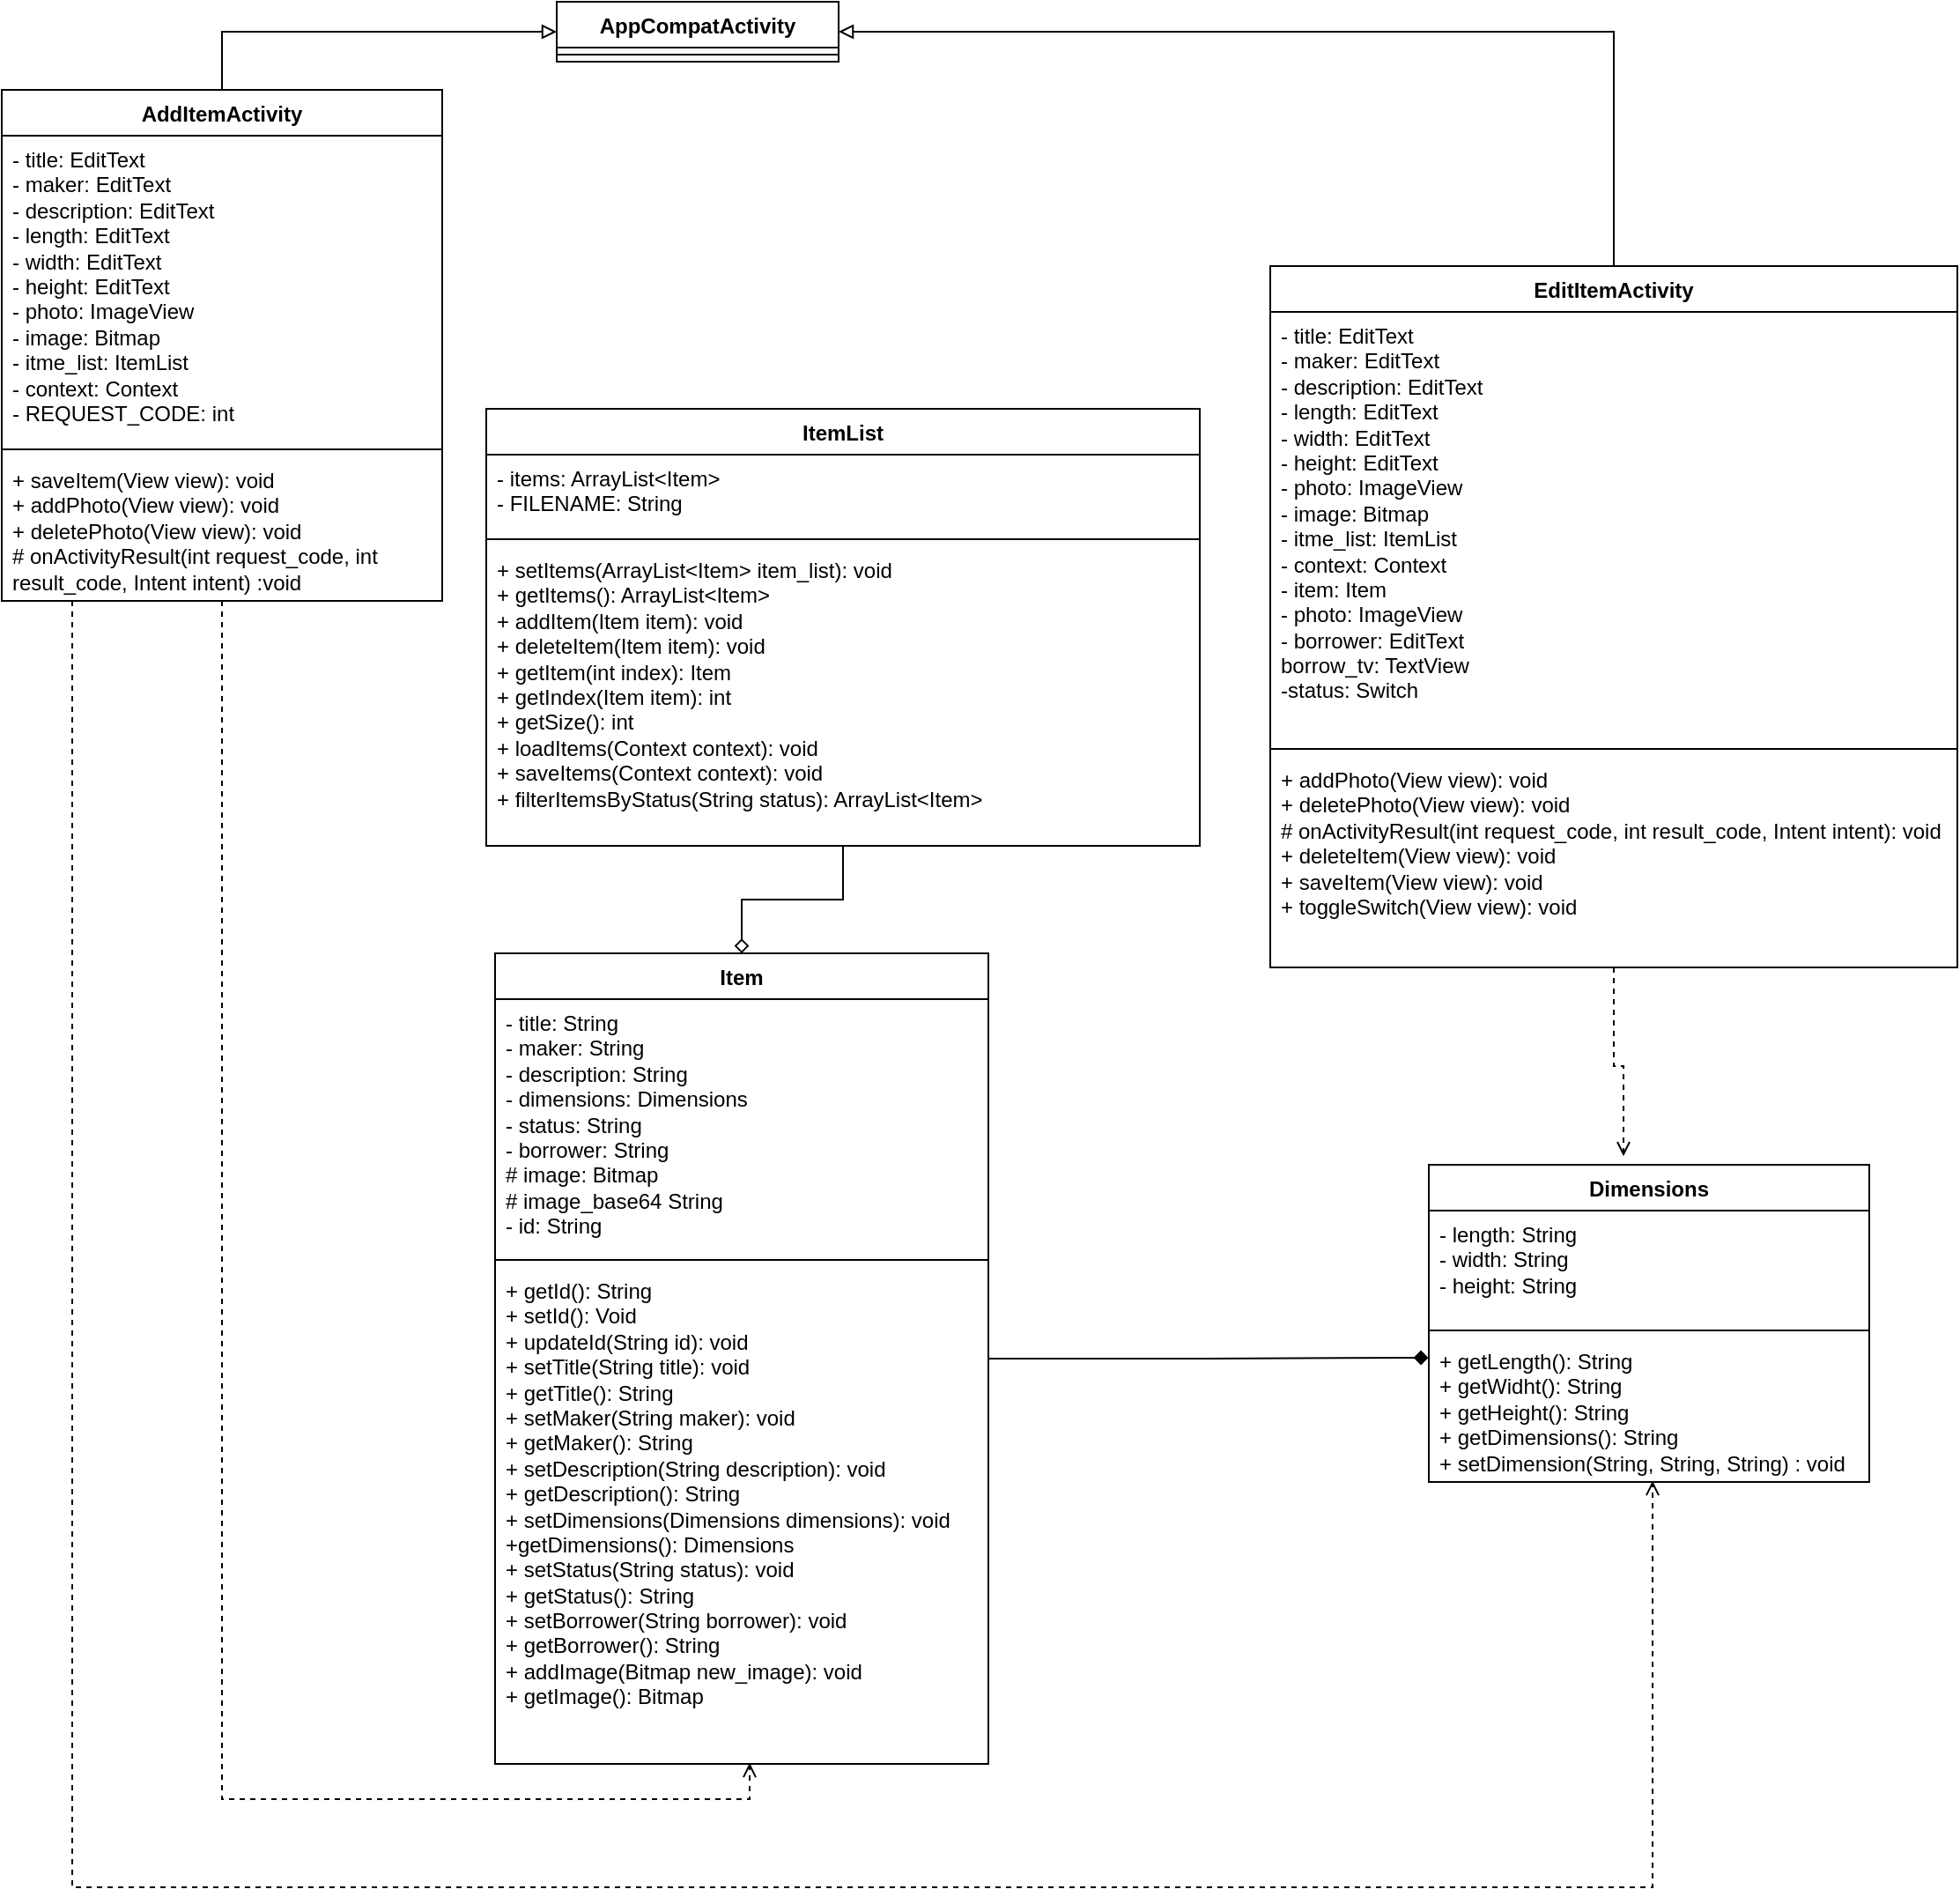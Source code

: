 <mxfile version="24.7.10">
  <diagram id="of6Tuinj1uptbwN1NiVX" name="Page-1">
    <mxGraphModel dx="1260" dy="686" grid="1" gridSize="10" guides="1" tooltips="1" connect="1" arrows="1" fold="1" page="1" pageScale="1" pageWidth="850" pageHeight="1100" math="0" shadow="0">
      <root>
        <mxCell id="0" />
        <mxCell id="1" parent="0" />
        <mxCell id="ejyMx1zrMzZFVg56X0WA-5" value="AppCompatActivity" style="swimlane;fontStyle=1;align=center;verticalAlign=top;childLayout=stackLayout;horizontal=1;startSize=26;horizontalStack=0;resizeParent=1;resizeParentMax=0;resizeLast=0;collapsible=1;marginBottom=0;whiteSpace=wrap;html=1;" parent="1" vertex="1">
          <mxGeometry x="385" y="10" width="160" height="34" as="geometry" />
        </mxCell>
        <mxCell id="ejyMx1zrMzZFVg56X0WA-7" value="" style="line;strokeWidth=1;fillColor=none;align=left;verticalAlign=middle;spacingTop=-1;spacingLeft=3;spacingRight=3;rotatable=0;labelPosition=right;points=[];portConstraint=eastwest;strokeColor=inherit;" parent="ejyMx1zrMzZFVg56X0WA-5" vertex="1">
          <mxGeometry y="26" width="160" height="8" as="geometry" />
        </mxCell>
        <mxCell id="alCpi-xTirrRhHT5Ngsg-3" style="edgeStyle=orthogonalEdgeStyle;rounded=0;orthogonalLoop=1;jettySize=auto;html=1;exitX=0.5;exitY=0;exitDx=0;exitDy=0;entryX=0;entryY=0.5;entryDx=0;entryDy=0;endArrow=block;endFill=0;" parent="1" source="ejyMx1zrMzZFVg56X0WA-9" target="ejyMx1zrMzZFVg56X0WA-5" edge="1">
          <mxGeometry relative="1" as="geometry" />
        </mxCell>
        <mxCell id="ejyMx1zrMzZFVg56X0WA-9" value="AddItemActivity" style="swimlane;fontStyle=1;align=center;verticalAlign=top;childLayout=stackLayout;horizontal=1;startSize=26;horizontalStack=0;resizeParent=1;resizeParentMax=0;resizeLast=0;collapsible=1;marginBottom=0;whiteSpace=wrap;html=1;" parent="1" vertex="1">
          <mxGeometry x="70" y="60" width="250" height="290" as="geometry" />
        </mxCell>
        <mxCell id="ejyMx1zrMzZFVg56X0WA-10" value="- title: EditText&lt;div&gt;- maker: EditText&lt;/div&gt;&lt;div&gt;- description: EditText&lt;/div&gt;&lt;div&gt;- length: EditText&lt;/div&gt;&lt;div&gt;- width: EditText&lt;/div&gt;&lt;div&gt;- height: EditText&lt;/div&gt;&lt;div&gt;- photo: ImageView&lt;/div&gt;&lt;div&gt;- image: Bitmap&lt;/div&gt;&lt;div&gt;- itme_list: ItemList&lt;/div&gt;&lt;div&gt;- context: Context&lt;/div&gt;&lt;div&gt;- REQUEST_CODE: int&lt;/div&gt;" style="text;strokeColor=none;fillColor=none;align=left;verticalAlign=top;spacingLeft=4;spacingRight=4;overflow=hidden;rotatable=0;points=[[0,0.5],[1,0.5]];portConstraint=eastwest;whiteSpace=wrap;html=1;" parent="ejyMx1zrMzZFVg56X0WA-9" vertex="1">
          <mxGeometry y="26" width="250" height="174" as="geometry" />
        </mxCell>
        <mxCell id="ejyMx1zrMzZFVg56X0WA-11" value="" style="line;strokeWidth=1;fillColor=none;align=left;verticalAlign=middle;spacingTop=-1;spacingLeft=3;spacingRight=3;rotatable=0;labelPosition=right;points=[];portConstraint=eastwest;strokeColor=inherit;" parent="ejyMx1zrMzZFVg56X0WA-9" vertex="1">
          <mxGeometry y="200" width="250" height="8" as="geometry" />
        </mxCell>
        <mxCell id="ejyMx1zrMzZFVg56X0WA-12" value="+ saveItem(View view): void&lt;div&gt;+ addPhoto(View view): void&lt;/div&gt;&lt;div&gt;+ deletePhoto(View view): void&lt;/div&gt;&lt;div&gt;# onActivityResult(int request_code, int result_code, Intent intent) :void&lt;/div&gt;" style="text;strokeColor=none;fillColor=none;align=left;verticalAlign=top;spacingLeft=4;spacingRight=4;overflow=hidden;rotatable=0;points=[[0,0.5],[1,0.5]];portConstraint=eastwest;whiteSpace=wrap;html=1;" parent="ejyMx1zrMzZFVg56X0WA-9" vertex="1">
          <mxGeometry y="208" width="250" height="82" as="geometry" />
        </mxCell>
        <mxCell id="alCpi-xTirrRhHT5Ngsg-7" style="edgeStyle=orthogonalEdgeStyle;rounded=0;orthogonalLoop=1;jettySize=auto;html=1;entryX=0.5;entryY=0;entryDx=0;entryDy=0;endArrow=diamond;endFill=0;" parent="1" source="ejyMx1zrMzZFVg56X0WA-13" target="ejyMx1zrMzZFVg56X0WA-21" edge="1">
          <mxGeometry relative="1" as="geometry" />
        </mxCell>
        <mxCell id="ejyMx1zrMzZFVg56X0WA-13" value="ItemList" style="swimlane;fontStyle=1;align=center;verticalAlign=top;childLayout=stackLayout;horizontal=1;startSize=26;horizontalStack=0;resizeParent=1;resizeParentMax=0;resizeLast=0;collapsible=1;marginBottom=0;whiteSpace=wrap;html=1;" parent="1" vertex="1">
          <mxGeometry x="345" y="241" width="405" height="248" as="geometry" />
        </mxCell>
        <mxCell id="ejyMx1zrMzZFVg56X0WA-14" value="- items: ArrayList&amp;lt;Item&amp;gt;&lt;div&gt;- FILENAME: String&lt;/div&gt;" style="text;strokeColor=none;fillColor=none;align=left;verticalAlign=top;spacingLeft=4;spacingRight=4;overflow=hidden;rotatable=0;points=[[0,0.5],[1,0.5]];portConstraint=eastwest;whiteSpace=wrap;html=1;" parent="ejyMx1zrMzZFVg56X0WA-13" vertex="1">
          <mxGeometry y="26" width="405" height="44" as="geometry" />
        </mxCell>
        <mxCell id="ejyMx1zrMzZFVg56X0WA-15" value="" style="line;strokeWidth=1;fillColor=none;align=left;verticalAlign=middle;spacingTop=-1;spacingLeft=3;spacingRight=3;rotatable=0;labelPosition=right;points=[];portConstraint=eastwest;strokeColor=inherit;" parent="ejyMx1zrMzZFVg56X0WA-13" vertex="1">
          <mxGeometry y="70" width="405" height="8" as="geometry" />
        </mxCell>
        <mxCell id="ejyMx1zrMzZFVg56X0WA-16" value="+ setItems(ArrayList&amp;lt;Item&amp;gt; item_list): void&lt;div&gt;+ getItems(): ArrayList&amp;lt;Item&amp;gt;&lt;/div&gt;&lt;div&gt;+ addItem(Item item): void&lt;/div&gt;&lt;div&gt;+ deleteItem(Item item): void&lt;/div&gt;&lt;div&gt;&lt;span style=&quot;background-color: initial;&quot;&gt;+ getItem(int index): Item&lt;/span&gt;&lt;/div&gt;&lt;div&gt;&lt;span style=&quot;background-color: initial;&quot;&gt;+ getIndex(Item item): int&lt;/span&gt;&lt;/div&gt;&lt;div&gt;&lt;span style=&quot;background-color: initial;&quot;&gt;+ getSize(): int&lt;/span&gt;&lt;/div&gt;&lt;div&gt;&lt;span style=&quot;background-color: initial;&quot;&gt;+ loadItems(Context context): void&lt;/span&gt;&lt;/div&gt;&lt;div&gt;&lt;span style=&quot;background-color: initial;&quot;&gt;+ saveItems(Context context): void&lt;/span&gt;&lt;/div&gt;&lt;div&gt;&lt;span style=&quot;background-color: initial;&quot;&gt;+ filterItemsByStatus(String status): ArrayList&amp;lt;Item&amp;gt;&lt;/span&gt;&lt;/div&gt;" style="text;strokeColor=none;fillColor=none;align=left;verticalAlign=top;spacingLeft=4;spacingRight=4;overflow=hidden;rotatable=0;points=[[0,0.5],[1,0.5]];portConstraint=eastwest;whiteSpace=wrap;html=1;" parent="ejyMx1zrMzZFVg56X0WA-13" vertex="1">
          <mxGeometry y="78" width="405" height="170" as="geometry" />
        </mxCell>
        <mxCell id="alCpi-xTirrRhHT5Ngsg-5" style="edgeStyle=orthogonalEdgeStyle;rounded=0;orthogonalLoop=1;jettySize=auto;html=1;exitX=0.5;exitY=0;exitDx=0;exitDy=0;entryX=1;entryY=0.5;entryDx=0;entryDy=0;endArrow=block;endFill=0;" parent="1" source="ejyMx1zrMzZFVg56X0WA-17" target="ejyMx1zrMzZFVg56X0WA-5" edge="1">
          <mxGeometry relative="1" as="geometry" />
        </mxCell>
        <mxCell id="ejyMx1zrMzZFVg56X0WA-17" value="EditItemActivity" style="swimlane;fontStyle=1;align=center;verticalAlign=top;childLayout=stackLayout;horizontal=1;startSize=26;horizontalStack=0;resizeParent=1;resizeParentMax=0;resizeLast=0;collapsible=1;marginBottom=0;whiteSpace=wrap;html=1;" parent="1" vertex="1">
          <mxGeometry x="790" y="160" width="390" height="398" as="geometry" />
        </mxCell>
        <mxCell id="ejyMx1zrMzZFVg56X0WA-18" value="- title: EditText&lt;div&gt;- maker: EditText&lt;/div&gt;&lt;div&gt;- description: EditText&lt;/div&gt;&lt;div&gt;- length: EditText&lt;/div&gt;&lt;div&gt;- width: EditText&lt;/div&gt;&lt;div&gt;- height: EditText&lt;/div&gt;&lt;div&gt;- photo: ImageView&lt;/div&gt;&lt;div&gt;- image: Bitmap&lt;/div&gt;&lt;div&gt;- itme_list: ItemList&lt;/div&gt;&lt;div&gt;- context: Context&lt;/div&gt;&lt;div&gt;- item: Item&lt;/div&gt;&lt;div&gt;- photo: ImageView&lt;/div&gt;&lt;div&gt;- borrower: EditText&lt;/div&gt;&lt;div&gt;borrow_tv: TextView&lt;/div&gt;&lt;div&gt;-status: Switch&lt;/div&gt;" style="text;strokeColor=none;fillColor=none;align=left;verticalAlign=top;spacingLeft=4;spacingRight=4;overflow=hidden;rotatable=0;points=[[0,0.5],[1,0.5]];portConstraint=eastwest;whiteSpace=wrap;html=1;" parent="ejyMx1zrMzZFVg56X0WA-17" vertex="1">
          <mxGeometry y="26" width="390" height="244" as="geometry" />
        </mxCell>
        <mxCell id="ejyMx1zrMzZFVg56X0WA-19" value="" style="line;strokeWidth=1;fillColor=none;align=left;verticalAlign=middle;spacingTop=-1;spacingLeft=3;spacingRight=3;rotatable=0;labelPosition=right;points=[];portConstraint=eastwest;strokeColor=inherit;" parent="ejyMx1zrMzZFVg56X0WA-17" vertex="1">
          <mxGeometry y="270" width="390" height="8" as="geometry" />
        </mxCell>
        <mxCell id="ejyMx1zrMzZFVg56X0WA-20" value="+ addPhoto(View view): void&lt;div&gt;+ deletePhoto(View view): void&lt;/div&gt;&lt;div&gt;# onActivityResult(int request_code, int result_code, Intent intent): void&lt;/div&gt;&lt;div&gt;+ deleteItem(View view): void&lt;/div&gt;&lt;div&gt;+ saveItem(View view): void&lt;/div&gt;&lt;div&gt;+ toggleSwitch(View view): void&lt;/div&gt;" style="text;strokeColor=none;fillColor=none;align=left;verticalAlign=top;spacingLeft=4;spacingRight=4;overflow=hidden;rotatable=0;points=[[0,0.5],[1,0.5]];portConstraint=eastwest;whiteSpace=wrap;html=1;" parent="ejyMx1zrMzZFVg56X0WA-17" vertex="1">
          <mxGeometry y="278" width="390" height="120" as="geometry" />
        </mxCell>
        <mxCell id="ejyMx1zrMzZFVg56X0WA-21" value="Item" style="swimlane;fontStyle=1;align=center;verticalAlign=top;childLayout=stackLayout;horizontal=1;startSize=26;horizontalStack=0;resizeParent=1;resizeParentMax=0;resizeLast=0;collapsible=1;marginBottom=0;whiteSpace=wrap;html=1;" parent="1" vertex="1">
          <mxGeometry x="350" y="550" width="280" height="460" as="geometry" />
        </mxCell>
        <mxCell id="ejyMx1zrMzZFVg56X0WA-22" value="- title: String&lt;div&gt;- maker: String&lt;/div&gt;&lt;div&gt;- description: String&lt;/div&gt;&lt;div&gt;- dimensions: Dimensions&lt;/div&gt;&lt;div&gt;- status: String&lt;/div&gt;&lt;div&gt;- borrower: String&lt;/div&gt;&lt;div&gt;# image: Bitmap&lt;/div&gt;&lt;div&gt;# image_base64 String&lt;/div&gt;&lt;div&gt;- id: String&lt;/div&gt;" style="text;strokeColor=none;fillColor=none;align=left;verticalAlign=top;spacingLeft=4;spacingRight=4;overflow=hidden;rotatable=0;points=[[0,0.5],[1,0.5]];portConstraint=eastwest;whiteSpace=wrap;html=1;" parent="ejyMx1zrMzZFVg56X0WA-21" vertex="1">
          <mxGeometry y="26" width="280" height="144" as="geometry" />
        </mxCell>
        <mxCell id="ejyMx1zrMzZFVg56X0WA-23" value="" style="line;strokeWidth=1;fillColor=none;align=left;verticalAlign=middle;spacingTop=-1;spacingLeft=3;spacingRight=3;rotatable=0;labelPosition=right;points=[];portConstraint=eastwest;strokeColor=inherit;" parent="ejyMx1zrMzZFVg56X0WA-21" vertex="1">
          <mxGeometry y="170" width="280" height="8" as="geometry" />
        </mxCell>
        <mxCell id="ejyMx1zrMzZFVg56X0WA-24" value="+ getId(): String&lt;div&gt;+ setId(): Void&lt;/div&gt;&lt;div&gt;+ updateId(String id): void&lt;/div&gt;&lt;div&gt;+ setTitle(String title): void&lt;/div&gt;&lt;div&gt;+ getTitle(): String&lt;/div&gt;&lt;div&gt;+ setMaker(String maker): void&lt;/div&gt;&lt;div&gt;+ getMaker(): String&lt;/div&gt;&lt;div&gt;+ setDescription(String description): void&lt;/div&gt;&lt;div&gt;+ getDescription(): String&lt;/div&gt;&lt;div&gt;+ setDimensions(Dimensions dimensions): void&lt;/div&gt;&lt;div&gt;+getDimensions(): Dimensions&lt;br&gt;+ setStatus(String status): void&lt;/div&gt;&lt;div&gt;+ getStatus(): String&lt;/div&gt;&lt;div&gt;+ setBorrower(String borrower): void&lt;/div&gt;&lt;div&gt;+ getBorrower(): String&lt;/div&gt;&lt;div&gt;+ addImage(Bitmap new_image): void&lt;/div&gt;&lt;div&gt;+ getImage(): Bitmap&lt;/div&gt;" style="text;strokeColor=none;fillColor=none;align=left;verticalAlign=top;spacingLeft=4;spacingRight=4;overflow=hidden;rotatable=0;points=[[0,0.5],[1,0.5]];portConstraint=eastwest;whiteSpace=wrap;html=1;" parent="ejyMx1zrMzZFVg56X0WA-21" vertex="1">
          <mxGeometry y="178" width="280" height="282" as="geometry" />
        </mxCell>
        <mxCell id="ejyMx1zrMzZFVg56X0WA-25" value="Dimensions" style="swimlane;fontStyle=1;align=center;verticalAlign=top;childLayout=stackLayout;horizontal=1;startSize=26;horizontalStack=0;resizeParent=1;resizeParentMax=0;resizeLast=0;collapsible=1;marginBottom=0;whiteSpace=wrap;html=1;" parent="1" vertex="1">
          <mxGeometry x="880" y="670" width="250" height="180" as="geometry" />
        </mxCell>
        <mxCell id="ejyMx1zrMzZFVg56X0WA-26" value="- length: String&lt;div&gt;- width: String&lt;/div&gt;&lt;div&gt;- height: String&lt;/div&gt;" style="text;strokeColor=none;fillColor=none;align=left;verticalAlign=top;spacingLeft=4;spacingRight=4;overflow=hidden;rotatable=0;points=[[0,0.5],[1,0.5]];portConstraint=eastwest;whiteSpace=wrap;html=1;" parent="ejyMx1zrMzZFVg56X0WA-25" vertex="1">
          <mxGeometry y="26" width="250" height="64" as="geometry" />
        </mxCell>
        <mxCell id="ejyMx1zrMzZFVg56X0WA-27" value="" style="line;strokeWidth=1;fillColor=none;align=left;verticalAlign=middle;spacingTop=-1;spacingLeft=3;spacingRight=3;rotatable=0;labelPosition=right;points=[];portConstraint=eastwest;strokeColor=inherit;" parent="ejyMx1zrMzZFVg56X0WA-25" vertex="1">
          <mxGeometry y="90" width="250" height="8" as="geometry" />
        </mxCell>
        <mxCell id="ejyMx1zrMzZFVg56X0WA-28" value="+ getLength(): String&lt;div&gt;+ getWidht(): String&lt;/div&gt;&lt;div&gt;+ getHeight(): String&lt;/div&gt;&lt;div&gt;+ getDimensions(): String&lt;/div&gt;&lt;div&gt;+ setDimension(String, String, String) : void&lt;/div&gt;" style="text;strokeColor=none;fillColor=none;align=left;verticalAlign=top;spacingLeft=4;spacingRight=4;overflow=hidden;rotatable=0;points=[[0,0.5],[1,0.5]];portConstraint=eastwest;whiteSpace=wrap;html=1;" parent="ejyMx1zrMzZFVg56X0WA-25" vertex="1">
          <mxGeometry y="98" width="250" height="82" as="geometry" />
        </mxCell>
        <mxCell id="ejyMx1zrMzZFVg56X0WA-35" style="edgeStyle=orthogonalEdgeStyle;rounded=0;orthogonalLoop=1;jettySize=auto;html=1;entryX=0.442;entryY=-0.027;entryDx=0;entryDy=0;entryPerimeter=0;dashed=1;endArrow=open;endFill=0;" parent="1" source="ejyMx1zrMzZFVg56X0WA-17" target="ejyMx1zrMzZFVg56X0WA-25" edge="1">
          <mxGeometry relative="1" as="geometry" />
        </mxCell>
        <mxCell id="alCpi-xTirrRhHT5Ngsg-8" style="edgeStyle=orthogonalEdgeStyle;rounded=0;orthogonalLoop=1;jettySize=auto;html=1;entryX=-0.001;entryY=0.14;entryDx=0;entryDy=0;entryPerimeter=0;endArrow=diamond;endFill=1;" parent="1" source="ejyMx1zrMzZFVg56X0WA-21" target="ejyMx1zrMzZFVg56X0WA-28" edge="1">
          <mxGeometry relative="1" as="geometry" />
        </mxCell>
        <mxCell id="alCpi-xTirrRhHT5Ngsg-9" style="edgeStyle=orthogonalEdgeStyle;rounded=0;orthogonalLoop=1;jettySize=auto;html=1;entryX=0.508;entryY=0.993;entryDx=0;entryDy=0;entryPerimeter=0;dashed=1;endArrow=open;endFill=0;" parent="1" source="ejyMx1zrMzZFVg56X0WA-9" target="ejyMx1zrMzZFVg56X0WA-28" edge="1">
          <mxGeometry relative="1" as="geometry">
            <Array as="points">
              <mxPoint x="110" y="1080" />
              <mxPoint x="1007" y="1080" />
            </Array>
          </mxGeometry>
        </mxCell>
        <mxCell id="alCpi-xTirrRhHT5Ngsg-10" style="edgeStyle=orthogonalEdgeStyle;rounded=0;orthogonalLoop=1;jettySize=auto;html=1;entryX=0.516;entryY=0.998;entryDx=0;entryDy=0;entryPerimeter=0;dashed=1;endArrow=open;endFill=0;" parent="1" source="ejyMx1zrMzZFVg56X0WA-9" target="ejyMx1zrMzZFVg56X0WA-24" edge="1">
          <mxGeometry relative="1" as="geometry" />
        </mxCell>
      </root>
    </mxGraphModel>
  </diagram>
</mxfile>
